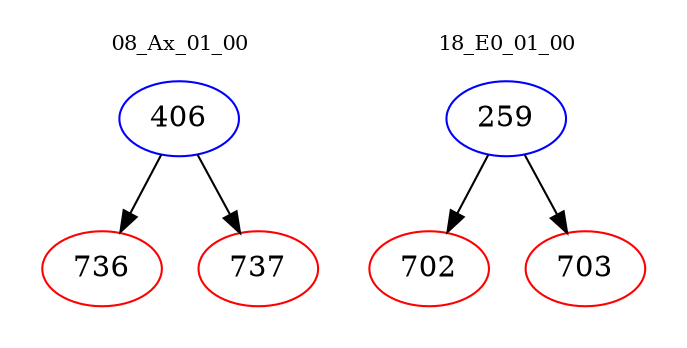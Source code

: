 digraph{
subgraph cluster_0 {
color = white
label = "08_Ax_01_00";
fontsize=10;
T0_406 [label="406", color="blue"]
T0_406 -> T0_736 [color="black"]
T0_736 [label="736", color="red"]
T0_406 -> T0_737 [color="black"]
T0_737 [label="737", color="red"]
}
subgraph cluster_1 {
color = white
label = "18_E0_01_00";
fontsize=10;
T1_259 [label="259", color="blue"]
T1_259 -> T1_702 [color="black"]
T1_702 [label="702", color="red"]
T1_259 -> T1_703 [color="black"]
T1_703 [label="703", color="red"]
}
}
